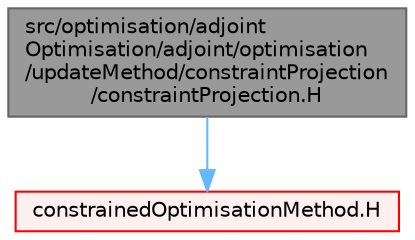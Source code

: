 digraph "src/optimisation/adjointOptimisation/adjoint/optimisation/updateMethod/constraintProjection/constraintProjection.H"
{
 // LATEX_PDF_SIZE
  bgcolor="transparent";
  edge [fontname=Helvetica,fontsize=10,labelfontname=Helvetica,labelfontsize=10];
  node [fontname=Helvetica,fontsize=10,shape=box,height=0.2,width=0.4];
  Node1 [id="Node000001",label="src/optimisation/adjoint\lOptimisation/adjoint/optimisation\l/updateMethod/constraintProjection\l/constraintProjection.H",height=0.2,width=0.4,color="gray40", fillcolor="grey60", style="filled", fontcolor="black",tooltip=" "];
  Node1 -> Node2 [id="edge1_Node000001_Node000002",color="steelblue1",style="solid",tooltip=" "];
  Node2 [id="Node000002",label="constrainedOptimisationMethod.H",height=0.2,width=0.4,color="red", fillcolor="#FFF0F0", style="filled",URL="$constrainedOptimisationMethod_8H.html",tooltip=" "];
}
